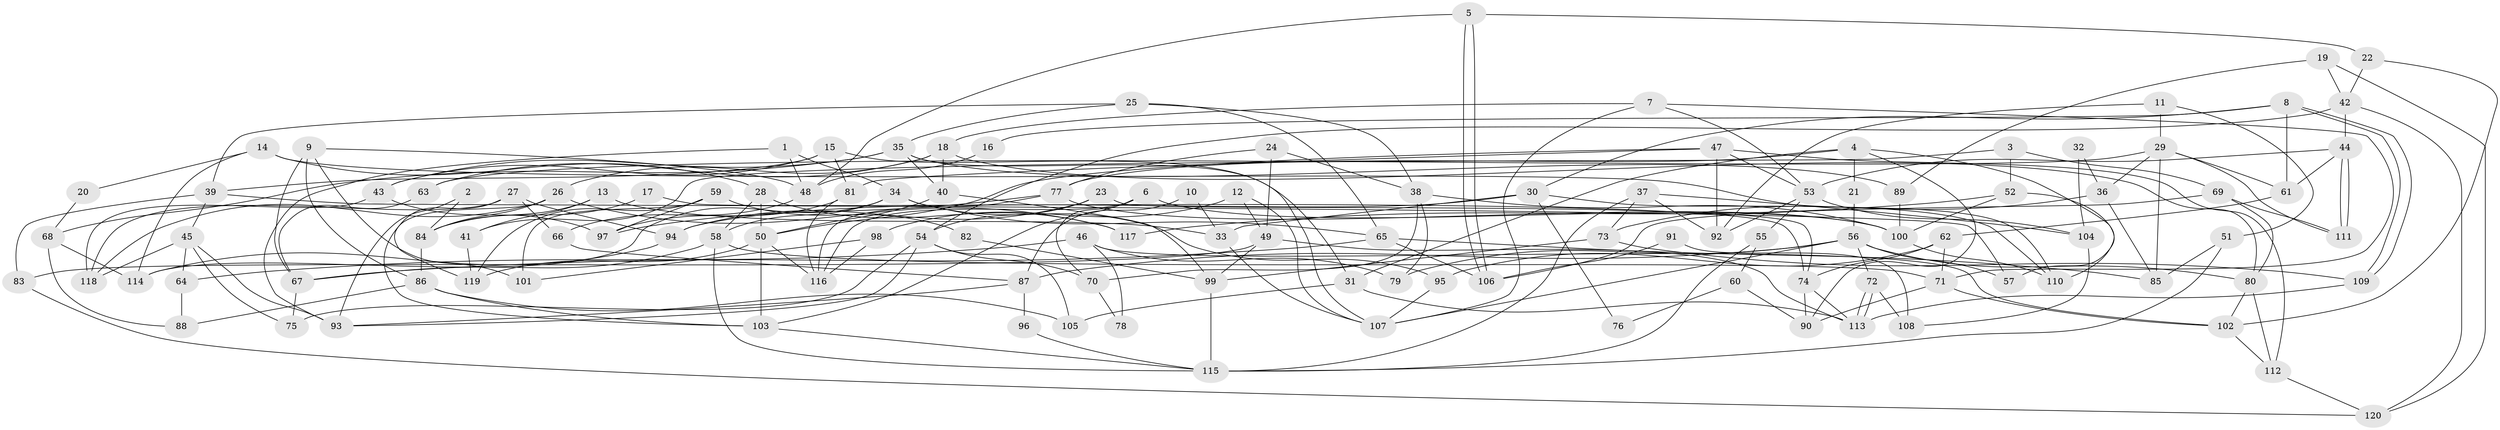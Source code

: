 // coarse degree distribution, {3: 0.1875, 2: 0.125, 5: 0.1875, 7: 0.1125, 4: 0.1375, 6: 0.1625, 8: 0.0625, 9: 0.0125, 10: 0.0125}
// Generated by graph-tools (version 1.1) at 2025/23/03/03/25 07:23:57]
// undirected, 120 vertices, 240 edges
graph export_dot {
graph [start="1"]
  node [color=gray90,style=filled];
  1;
  2;
  3;
  4;
  5;
  6;
  7;
  8;
  9;
  10;
  11;
  12;
  13;
  14;
  15;
  16;
  17;
  18;
  19;
  20;
  21;
  22;
  23;
  24;
  25;
  26;
  27;
  28;
  29;
  30;
  31;
  32;
  33;
  34;
  35;
  36;
  37;
  38;
  39;
  40;
  41;
  42;
  43;
  44;
  45;
  46;
  47;
  48;
  49;
  50;
  51;
  52;
  53;
  54;
  55;
  56;
  57;
  58;
  59;
  60;
  61;
  62;
  63;
  64;
  65;
  66;
  67;
  68;
  69;
  70;
  71;
  72;
  73;
  74;
  75;
  76;
  77;
  78;
  79;
  80;
  81;
  82;
  83;
  84;
  85;
  86;
  87;
  88;
  89;
  90;
  91;
  92;
  93;
  94;
  95;
  96;
  97;
  98;
  99;
  100;
  101;
  102;
  103;
  104;
  105;
  106;
  107;
  108;
  109;
  110;
  111;
  112;
  113;
  114;
  115;
  116;
  117;
  118;
  119;
  120;
  1 -- 93;
  1 -- 34;
  1 -- 48;
  2 -- 93;
  2 -- 84;
  3 -- 69;
  3 -- 52;
  3 -- 41;
  4 -- 77;
  4 -- 90;
  4 -- 21;
  4 -- 31;
  4 -- 57;
  5 -- 48;
  5 -- 106;
  5 -- 106;
  5 -- 22;
  6 -- 103;
  6 -- 100;
  6 -- 70;
  6 -- 116;
  7 -- 107;
  7 -- 53;
  7 -- 18;
  7 -- 71;
  8 -- 109;
  8 -- 109;
  8 -- 61;
  8 -- 16;
  8 -- 30;
  9 -- 86;
  9 -- 67;
  9 -- 48;
  9 -- 101;
  10 -- 87;
  10 -- 33;
  11 -- 29;
  11 -- 92;
  11 -- 51;
  12 -- 107;
  12 -- 49;
  12 -- 98;
  13 -- 41;
  13 -- 84;
  13 -- 33;
  14 -- 28;
  14 -- 110;
  14 -- 20;
  14 -- 114;
  15 -- 81;
  15 -- 31;
  15 -- 39;
  15 -- 43;
  16 -- 48;
  17 -- 74;
  17 -- 84;
  18 -- 80;
  18 -- 26;
  18 -- 40;
  18 -- 63;
  19 -- 89;
  19 -- 120;
  19 -- 42;
  20 -- 68;
  21 -- 56;
  22 -- 42;
  22 -- 102;
  23 -- 94;
  23 -- 54;
  23 -- 74;
  24 -- 38;
  24 -- 77;
  24 -- 49;
  25 -- 38;
  25 -- 35;
  25 -- 39;
  25 -- 65;
  26 -- 118;
  26 -- 84;
  26 -- 103;
  26 -- 117;
  27 -- 94;
  27 -- 118;
  27 -- 66;
  27 -- 119;
  28 -- 58;
  28 -- 50;
  28 -- 117;
  29 -- 61;
  29 -- 36;
  29 -- 63;
  29 -- 85;
  29 -- 111;
  30 -- 110;
  30 -- 33;
  30 -- 76;
  30 -- 94;
  31 -- 113;
  31 -- 105;
  32 -- 104;
  32 -- 36;
  33 -- 107;
  34 -- 58;
  34 -- 65;
  34 -- 95;
  34 -- 114;
  35 -- 107;
  35 -- 40;
  35 -- 43;
  35 -- 68;
  35 -- 89;
  36 -- 73;
  36 -- 85;
  37 -- 73;
  37 -- 115;
  37 -- 92;
  37 -- 104;
  38 -- 70;
  38 -- 79;
  38 -- 100;
  39 -- 45;
  39 -- 57;
  39 -- 83;
  40 -- 50;
  40 -- 99;
  41 -- 119;
  42 -- 120;
  42 -- 44;
  42 -- 54;
  43 -- 97;
  43 -- 118;
  44 -- 111;
  44 -- 111;
  44 -- 53;
  44 -- 61;
  45 -- 93;
  45 -- 64;
  45 -- 75;
  45 -- 118;
  46 -- 64;
  46 -- 102;
  46 -- 78;
  46 -- 79;
  47 -- 50;
  47 -- 92;
  47 -- 53;
  47 -- 81;
  47 -- 112;
  48 -- 66;
  49 -- 99;
  49 -- 83;
  49 -- 113;
  50 -- 116;
  50 -- 103;
  50 -- 119;
  51 -- 85;
  51 -- 115;
  52 -- 117;
  52 -- 100;
  52 -- 110;
  53 -- 55;
  53 -- 92;
  53 -- 104;
  54 -- 75;
  54 -- 70;
  54 -- 93;
  54 -- 105;
  55 -- 115;
  55 -- 60;
  56 -- 57;
  56 -- 80;
  56 -- 72;
  56 -- 79;
  56 -- 87;
  56 -- 107;
  58 -- 67;
  58 -- 71;
  58 -- 115;
  59 -- 101;
  59 -- 119;
  59 -- 82;
  59 -- 97;
  60 -- 90;
  60 -- 76;
  61 -- 62;
  62 -- 74;
  62 -- 95;
  62 -- 71;
  63 -- 67;
  64 -- 88;
  65 -- 106;
  65 -- 67;
  65 -- 85;
  66 -- 87;
  67 -- 75;
  68 -- 114;
  68 -- 88;
  69 -- 80;
  69 -- 111;
  69 -- 106;
  70 -- 78;
  71 -- 90;
  71 -- 102;
  72 -- 113;
  72 -- 113;
  72 -- 108;
  73 -- 99;
  73 -- 109;
  74 -- 113;
  74 -- 90;
  77 -- 116;
  77 -- 97;
  77 -- 100;
  80 -- 112;
  80 -- 102;
  81 -- 97;
  81 -- 116;
  82 -- 99;
  83 -- 120;
  84 -- 86;
  86 -- 103;
  86 -- 105;
  86 -- 88;
  87 -- 93;
  87 -- 96;
  89 -- 100;
  91 -- 106;
  91 -- 108;
  94 -- 114;
  95 -- 107;
  96 -- 115;
  98 -- 116;
  98 -- 101;
  99 -- 115;
  100 -- 110;
  102 -- 112;
  103 -- 115;
  104 -- 108;
  109 -- 113;
  112 -- 120;
}
